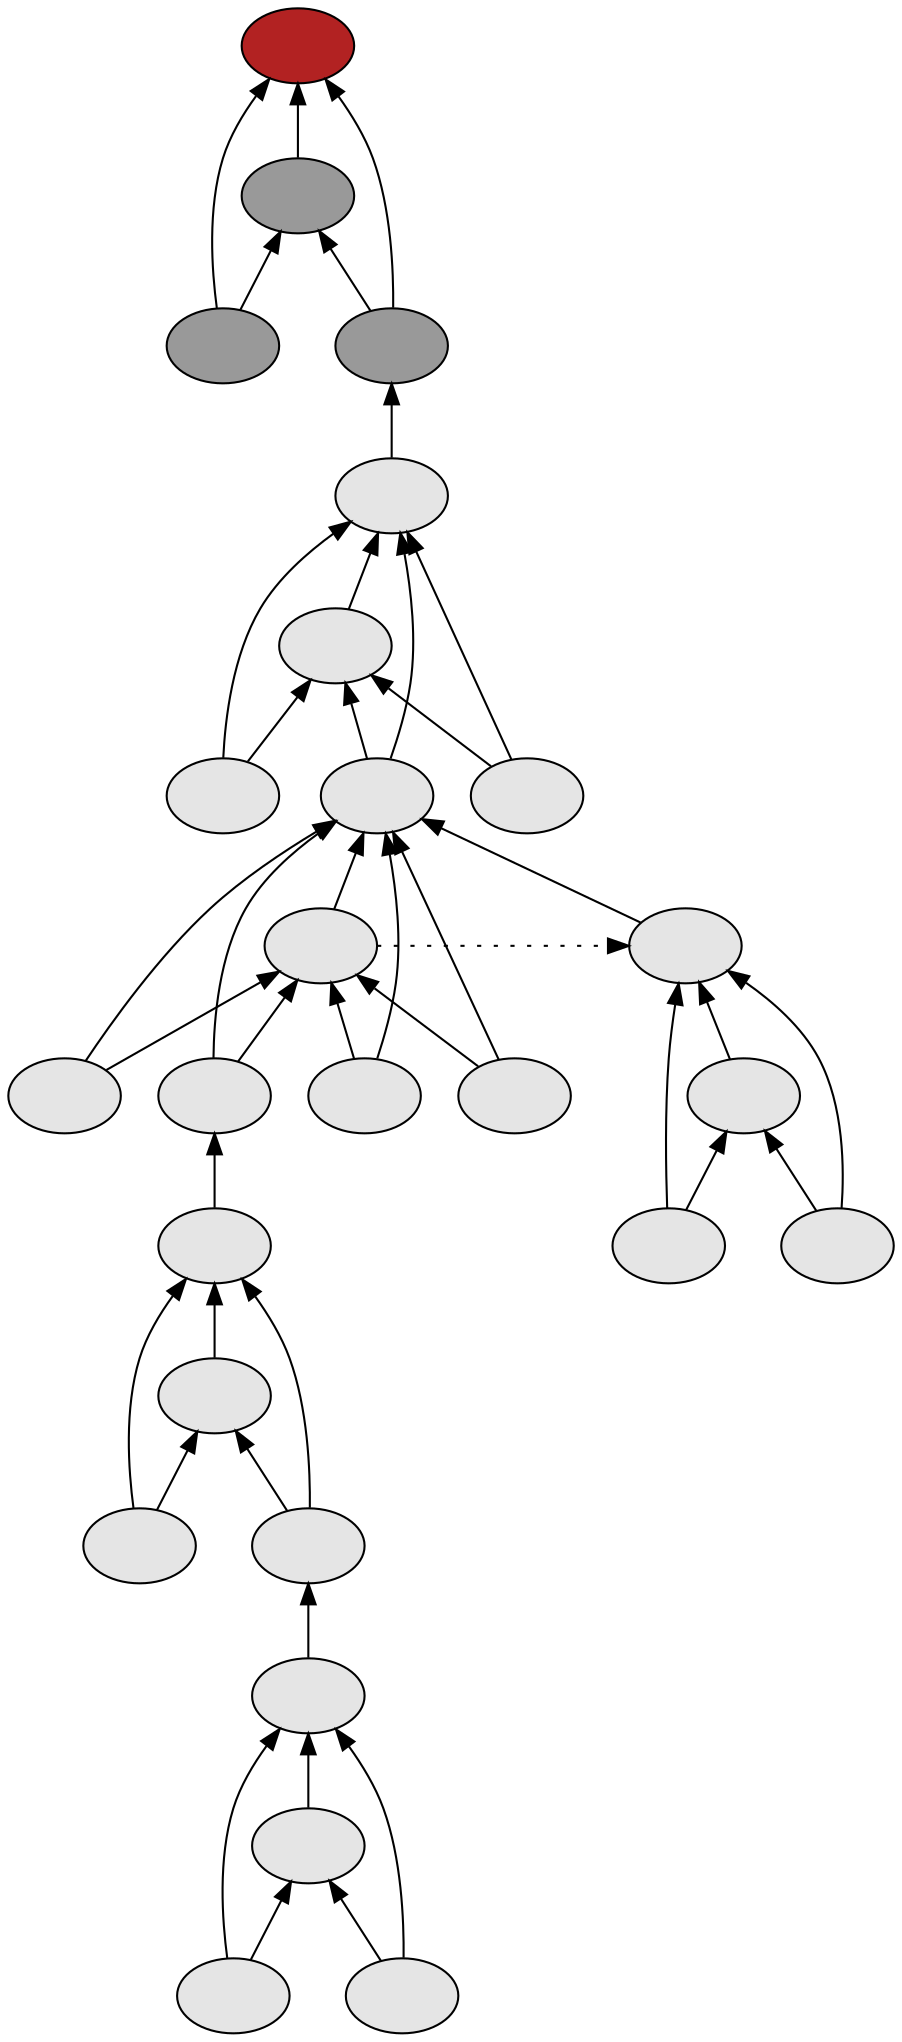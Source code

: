 digraph {
rankdir=BT
fontsize=24
subgraph clster1 {
subgraph clster2 {
"30372512"["fillcolor"="grey90" "fontsize"="24" "label"="" "shape"="ellipse" "style"="filled" ]
"31225584"["fillcolor"="grey90" "fontsize"="24" "label"="" "shape"="ellipse" "style"="filled" ]
"33378608"["fillcolor"="grey90" "fontsize"="24" "label"="" "shape"="ellipse" "style"="filled" ]
"32496912"["fillcolor"="grey90" "fontsize"="24" "label"="" "shape"="ellipse" "style"="filled" ]
}

subgraph clster3 {
"31015344"["fillcolor"="grey90" "fontsize"="24" "label"="" "shape"="ellipse" "style"="filled" ]
"32878672"["fillcolor"="grey90" "fontsize"="24" "label"="" "shape"="ellipse" "style"="filled" ]
"30473984"["fillcolor"="grey90" "fontsize"="24" "label"="" "shape"="ellipse" "style"="filled" ]
"30766480"["fillcolor"="grey90" "fontsize"="24" "label"="" "shape"="ellipse" "style"="filled" ]
}

subgraph clster4 {
"34460816"["fillcolor"="grey90" "fontsize"="24" "label"="" "shape"="ellipse" "style"="filled" ]
"34491664"["fillcolor"="grey90" "fontsize"="24" "label"="" "shape"="ellipse" "style"="filled" ]
"32454352"["fillcolor"="grey90" "fontsize"="24" "label"="" "shape"="ellipse" "style"="filled" ]
"31227776"["fillcolor"="grey90" "fontsize"="24" "label"="" "shape"="ellipse" "style"="filled" ]
"34163504"["fillcolor"="grey90" "fontsize"="24" "label"="" "shape"="ellipse" "style"="filled" ]
"35758960"["fillcolor"="grey90" "fontsize"="24" "label"="" "shape"="ellipse" "style"="filled" ]
"32504208"["fillcolor"="grey90" "fontsize"="24" "label"="" "shape"="ellipse" "style"="filled" ]
"32794384"["fillcolor"="grey90" "fontsize"="24" "label"="" "shape"="ellipse" "style"="filled" ]
"36008416"["fillcolor"="grey90" "fontsize"="24" "label"="" "shape"="ellipse" "style"="filled" ]
"37356800"["fillcolor"="grey90" "fontsize"="24" "label"="" "shape"="ellipse" "style"="filled" ]
}

subgraph clster5 {
"30753584"["fillcolor"="firebrick" "fontsize"="24" "label"="" "shape"="ellipse" "style"="filled" ]
"37540816"["fillcolor"="grey60" "fontsize"="24" "label"="" "shape"="ellipse" "style"="filled" ]
"30738144"["fillcolor"="grey60" "fontsize"="24" "label"="" "shape"="ellipse" "style"="filled" ]
"30301216"["fillcolor"="grey60" "fontsize"="24" "label"="" "shape"="ellipse" "style"="filled" ]
}

}

subgraph clster6 {
"37253632"["fillcolor"="grey90" "fontsize"="24" "label"="" "shape"="ellipse" "style"="filled" ]
"37497584"["fillcolor"="grey90" "fontsize"="24" "label"="" "shape"="ellipse" "style"="filled" ]
"31215360"["fillcolor"="grey90" "fontsize"="24" "label"="" "shape"="ellipse" "style"="filled" ]
"38779248"["fillcolor"="grey90" "fontsize"="24" "label"="" "shape"="ellipse" "style"="filled" ]
}

"33378608" -> "30372512"["arrowhead"="normal" "color"="black" "constraint"="true" "style"="solid" ]
"33378608" -> "31225584"["arrowhead"="normal" "color"="black" "constraint"="true" "style"="solid" ]
"32496912" -> "30372512"["arrowhead"="normal" "color"="black" "constraint"="true" "style"="solid" ]
"32496912" -> "31225584"["arrowhead"="normal" "color"="black" "constraint"="true" "style"="solid" ]
"31225584" -> "30372512"["arrowhead"="normal" "color"="black" "constraint"="true" "style"="solid" ]
"30738144" -> "30753584"["arrowhead"="normal" "color"="black" "constraint"="true" "style"="solid" ]
"30738144" -> "37540816"["arrowhead"="normal" "color"="black" "constraint"="true" "style"="solid" ]
"30301216" -> "30753584"["arrowhead"="normal" "color"="black" "constraint"="true" "style"="solid" ]
"30301216" -> "37540816"["arrowhead"="normal" "color"="black" "constraint"="true" "style"="solid" ]
"34460816" -> "30301216"["arrowhead"="normal" "color"="black" "constraint"="true" "style"="solid" ]
"37540816" -> "30753584"["arrowhead"="normal" "color"="black" "constraint"="true" "style"="solid" ]
"30473984" -> "31015344"["arrowhead"="normal" "color"="black" "constraint"="true" "style"="solid" ]
"30473984" -> "32878672"["arrowhead"="normal" "color"="black" "constraint"="true" "style"="solid" ]
"30766480" -> "31015344"["arrowhead"="normal" "color"="black" "constraint"="true" "style"="solid" ]
"30766480" -> "32878672"["arrowhead"="normal" "color"="black" "constraint"="true" "style"="solid" ]
"30372512" -> "30766480"["arrowhead"="normal" "color"="black" "constraint"="true" "style"="solid" ]
"32878672" -> "31015344"["arrowhead"="normal" "color"="black" "constraint"="true" "style"="solid" ]
"32454352" -> "34460816"["arrowhead"="normal" "color"="black" "constraint"="true" "style"="solid" ]
"32454352" -> "34491664"["arrowhead"="normal" "color"="black" "constraint"="true" "style"="solid" ]
"31227776" -> "34460816"["arrowhead"="normal" "color"="black" "constraint"="true" "style"="solid" ]
"31227776" -> "34491664"["arrowhead"="normal" "color"="black" "constraint"="true" "style"="solid" ]
"35758960" -> "31227776"["arrowhead"="normal" "color"="black" "constraint"="true" "style"="solid" ]
"35758960" -> "34163504"["arrowhead"="normal" "color"="black" "constraint"="true" "style"="solid" ]
"32504208" -> "31227776"["arrowhead"="normal" "color"="black" "constraint"="true" "style"="solid" ]
"32504208" -> "34163504"["arrowhead"="normal" "color"="black" "constraint"="true" "style"="solid" ]
"31015344" -> "32504208"["arrowhead"="normal" "color"="black" "constraint"="true" "style"="solid" ]
"32794384" -> "31227776"["arrowhead"="normal" "color"="black" "constraint"="true" "style"="solid" ]
"32794384" -> "34163504"["arrowhead"="normal" "color"="black" "constraint"="true" "style"="solid" ]
"36008416" -> "31227776"["arrowhead"="normal" "color"="black" "constraint"="true" "style"="solid" ]
"36008416" -> "34163504"["arrowhead"="normal" "color"="black" "constraint"="true" "style"="solid" ]
"34163504" -> "31227776"["arrowhead"="normal" "color"="black" "constraint"="true" "style"="solid" ]
"37253632" -> "31227776"["arrowhead"="normal" "color"="black" "constraint"="true" "style"="solid" ]
"34163504" -> "37253632"["arrowhead"="normal" "color"="black" "constraint"="false" "style"="dotted" ]
"37356800" -> "34460816"["arrowhead"="normal" "color"="black" "constraint"="true" "style"="solid" ]
"37356800" -> "34491664"["arrowhead"="normal" "color"="black" "constraint"="true" "style"="solid" ]
"34491664" -> "34460816"["arrowhead"="normal" "color"="black" "constraint"="true" "style"="solid" ]
"31215360" -> "37253632"["arrowhead"="normal" "color"="black" "constraint"="true" "style"="solid" ]
"31215360" -> "37497584"["arrowhead"="normal" "color"="black" "constraint"="true" "style"="solid" ]
"38779248" -> "37253632"["arrowhead"="normal" "color"="black" "constraint"="true" "style"="solid" ]
"38779248" -> "37497584"["arrowhead"="normal" "color"="black" "constraint"="true" "style"="solid" ]
"37497584" -> "37253632"["arrowhead"="normal" "color"="black" "constraint"="true" "style"="solid" ]

}